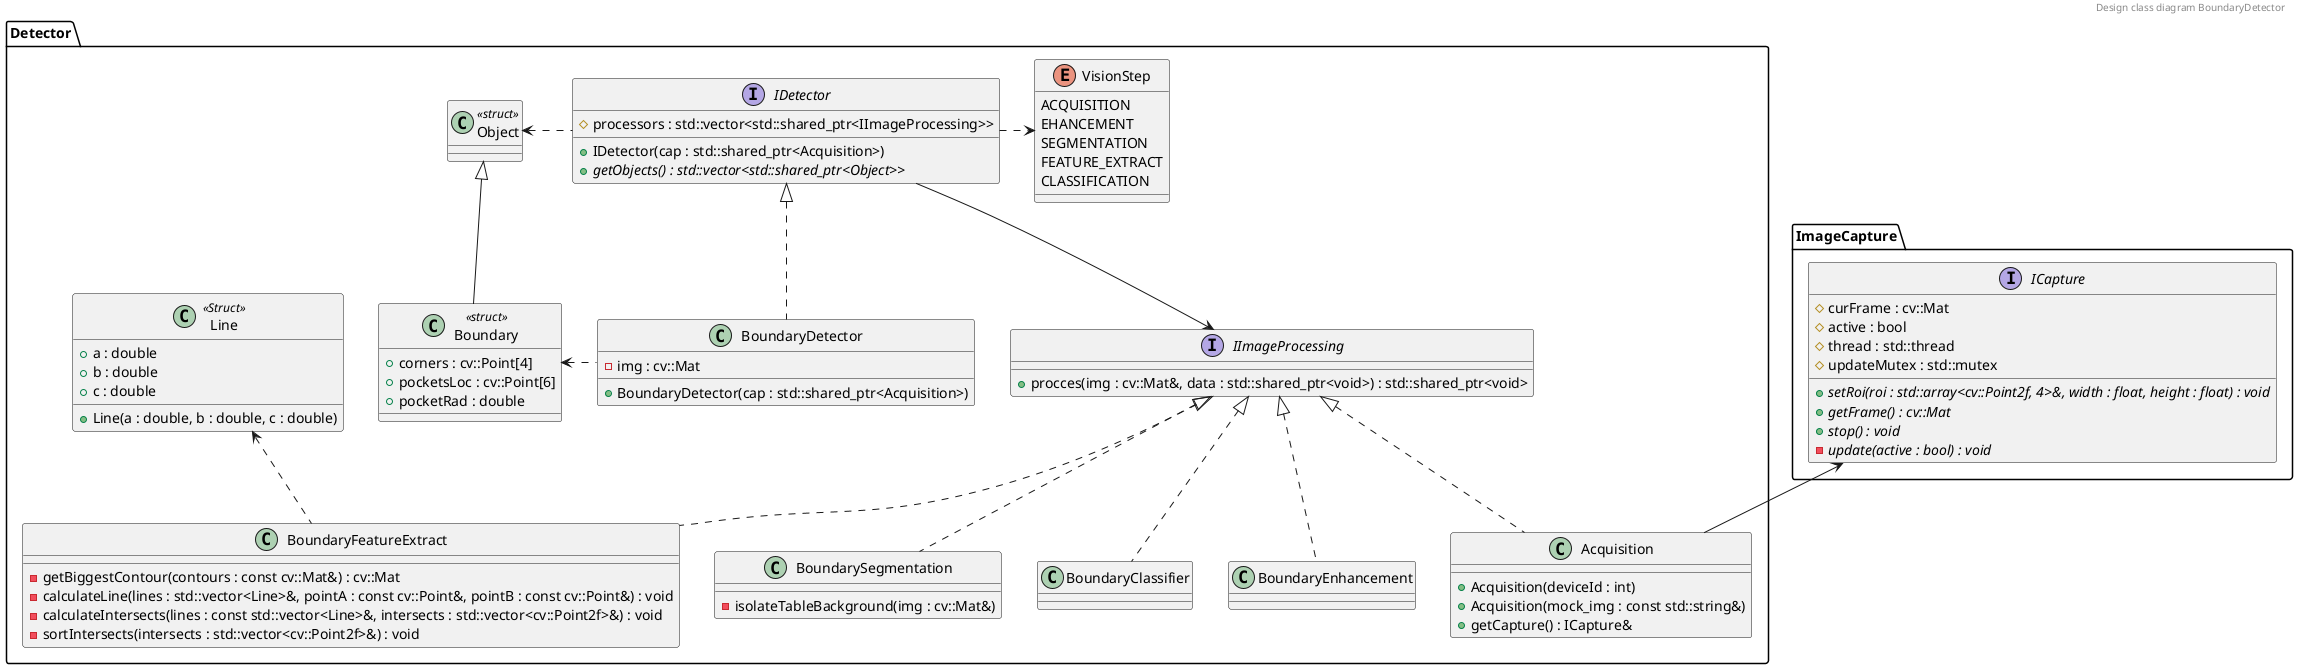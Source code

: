 @startuml 
header
Design class diagram BoundaryDetector
endheader

package ImageCapture
{
    interface ICapture
    {
        # curFrame : cv::Mat
        # active : bool
        # thread : std::thread
        # updateMutex : std::mutex
        + //setRoi(roi : std::array<cv::Point2f, 4>&, width : float, height : float) : void//
        + //getFrame() : cv::Mat//
        + //stop() : void//
        - //update(active : bool) : void//
    }
}

package Detector
{
    enum VisionStep
    {
        ACQUISITION
		EHANCEMENT
		SEGMENTATION
		FEATURE_EXTRACT
		CLASSIFICATION
    }

    interface IDetector
    {
        + IDetector(cap : std::shared_ptr<Acquisition>)
        + //getObjects() : std::vector<std::shared_ptr<Object>>//

        # processors : std::vector<std::shared_ptr<IImageProcessing>>
    }

    class Object<<struct>>
    {
    }

    class Boundary<<struct>>
    {
        + corners : cv::Point[4]
        + pocketsLoc : cv::Point[6]
        + pocketRad : double
    }

    class BoundaryDetector
    {
        + BoundaryDetector(cap : std::shared_ptr<Acquisition>)
        - img : cv::Mat
    }

    interface IImageProcessing
    {
        + procces(img : cv::Mat&, data : std::shared_ptr<void>) : std::shared_ptr<void>
    }

    class Acquisition
    {
        + Acquisition(deviceId : int)
        + Acquisition(mock_img : const std::string&)
        + getCapture() : ICapture&
    }

    class BoundaryEnhancement
    {
    }

    class BoundarySegmentation
    {
        - isolateTableBackground(img : cv::Mat&)
    }

    class BoundaryFeatureExtract
    {
        - getBiggestContour(contours : const cv::Mat&) : cv::Mat
        - calculateLine(lines : std::vector<Line>&, pointA : const cv::Point&, pointB : const cv::Point&) : void
        - calculateIntersects(lines : const std::vector<Line>&, intersects : std::vector<cv::Point2f>&) : void
        - sortIntersects(intersects : std::vector<cv::Point2f>&) : void
    }

    class BoundaryClassifier
    {

    }

    class Line<<Struct>>
    {
        + a : double
        + b : double
        + c : double
        + Line(a : double, b : double, c : double)
    }
}

Object <. IDetector

Object <|-- Boundary

IDetector <|.. BoundaryDetector 

Line <.. BoundaryFeatureExtract

Boundary <. BoundaryDetector 

IDetector --> IImageProcessing

IImageProcessing <|.. Acquisition
IImageProcessing <|.. BoundaryEnhancement
IImageProcessing <|.. BoundaryFeatureExtract
IImageProcessing <|.. BoundarySegmentation
IImageProcessing <|.. BoundaryClassifier

ICapture <-- Acquisition

BoundaryDetector -[hidden]> IImageProcessing

IDetector .> VisionStep



@enduml